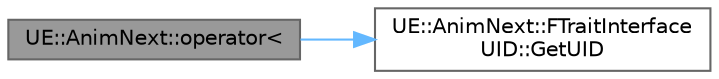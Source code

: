 digraph "UE::AnimNext::operator&lt;"
{
 // INTERACTIVE_SVG=YES
 // LATEX_PDF_SIZE
  bgcolor="transparent";
  edge [fontname=Helvetica,fontsize=10,labelfontname=Helvetica,labelfontsize=10];
  node [fontname=Helvetica,fontsize=10,shape=box,height=0.2,width=0.4];
  rankdir="LR";
  Node1 [id="Node000001",label="UE::AnimNext::operator\<",height=0.2,width=0.4,color="gray40", fillcolor="grey60", style="filled", fontcolor="black",tooltip=" "];
  Node1 -> Node2 [id="edge1_Node000001_Node000002",color="steelblue1",style="solid",tooltip=" "];
  Node2 [id="Node000002",label="UE::AnimNext::FTraitInterface\lUID::GetUID",height=0.2,width=0.4,color="grey40", fillcolor="white", style="filled",URL="$d9/df6/structUE_1_1AnimNext_1_1FTraitInterfaceUID.html#a095826c99605dda10c72181928bd40d6",tooltip=" "];
}
